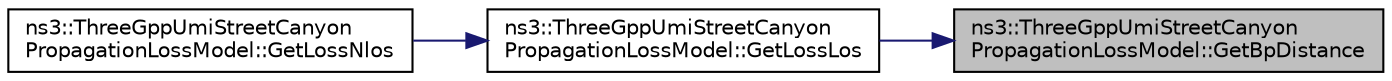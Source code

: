 digraph "ns3::ThreeGppUmiStreetCanyonPropagationLossModel::GetBpDistance"
{
 // LATEX_PDF_SIZE
  edge [fontname="Helvetica",fontsize="10",labelfontname="Helvetica",labelfontsize="10"];
  node [fontname="Helvetica",fontsize="10",shape=record];
  rankdir="RL";
  Node1 [label="ns3::ThreeGppUmiStreetCanyon\lPropagationLossModel::GetBpDistance",height=0.2,width=0.4,color="black", fillcolor="grey75", style="filled", fontcolor="black",tooltip="Computes the breakpoint distance."];
  Node1 -> Node2 [dir="back",color="midnightblue",fontsize="10",style="solid",fontname="Helvetica"];
  Node2 [label="ns3::ThreeGppUmiStreetCanyon\lPropagationLossModel::GetLossLos",height=0.2,width=0.4,color="black", fillcolor="white", style="filled",URL="$classns3_1_1_three_gpp_umi_street_canyon_propagation_loss_model.html#ab033b7df1e4391dd03deda12b3fcc6fc",tooltip="Computes the pathloss between a and b considering that the line of sight is not obstructed."];
  Node2 -> Node3 [dir="back",color="midnightblue",fontsize="10",style="solid",fontname="Helvetica"];
  Node3 [label="ns3::ThreeGppUmiStreetCanyon\lPropagationLossModel::GetLossNlos",height=0.2,width=0.4,color="black", fillcolor="white", style="filled",URL="$classns3_1_1_three_gpp_umi_street_canyon_propagation_loss_model.html#a6b7a9d4556cef8cb9b2ad7a262da6ee2",tooltip="Computes the pathloss between a and b considering that the line of sight is obstructed."];
}
